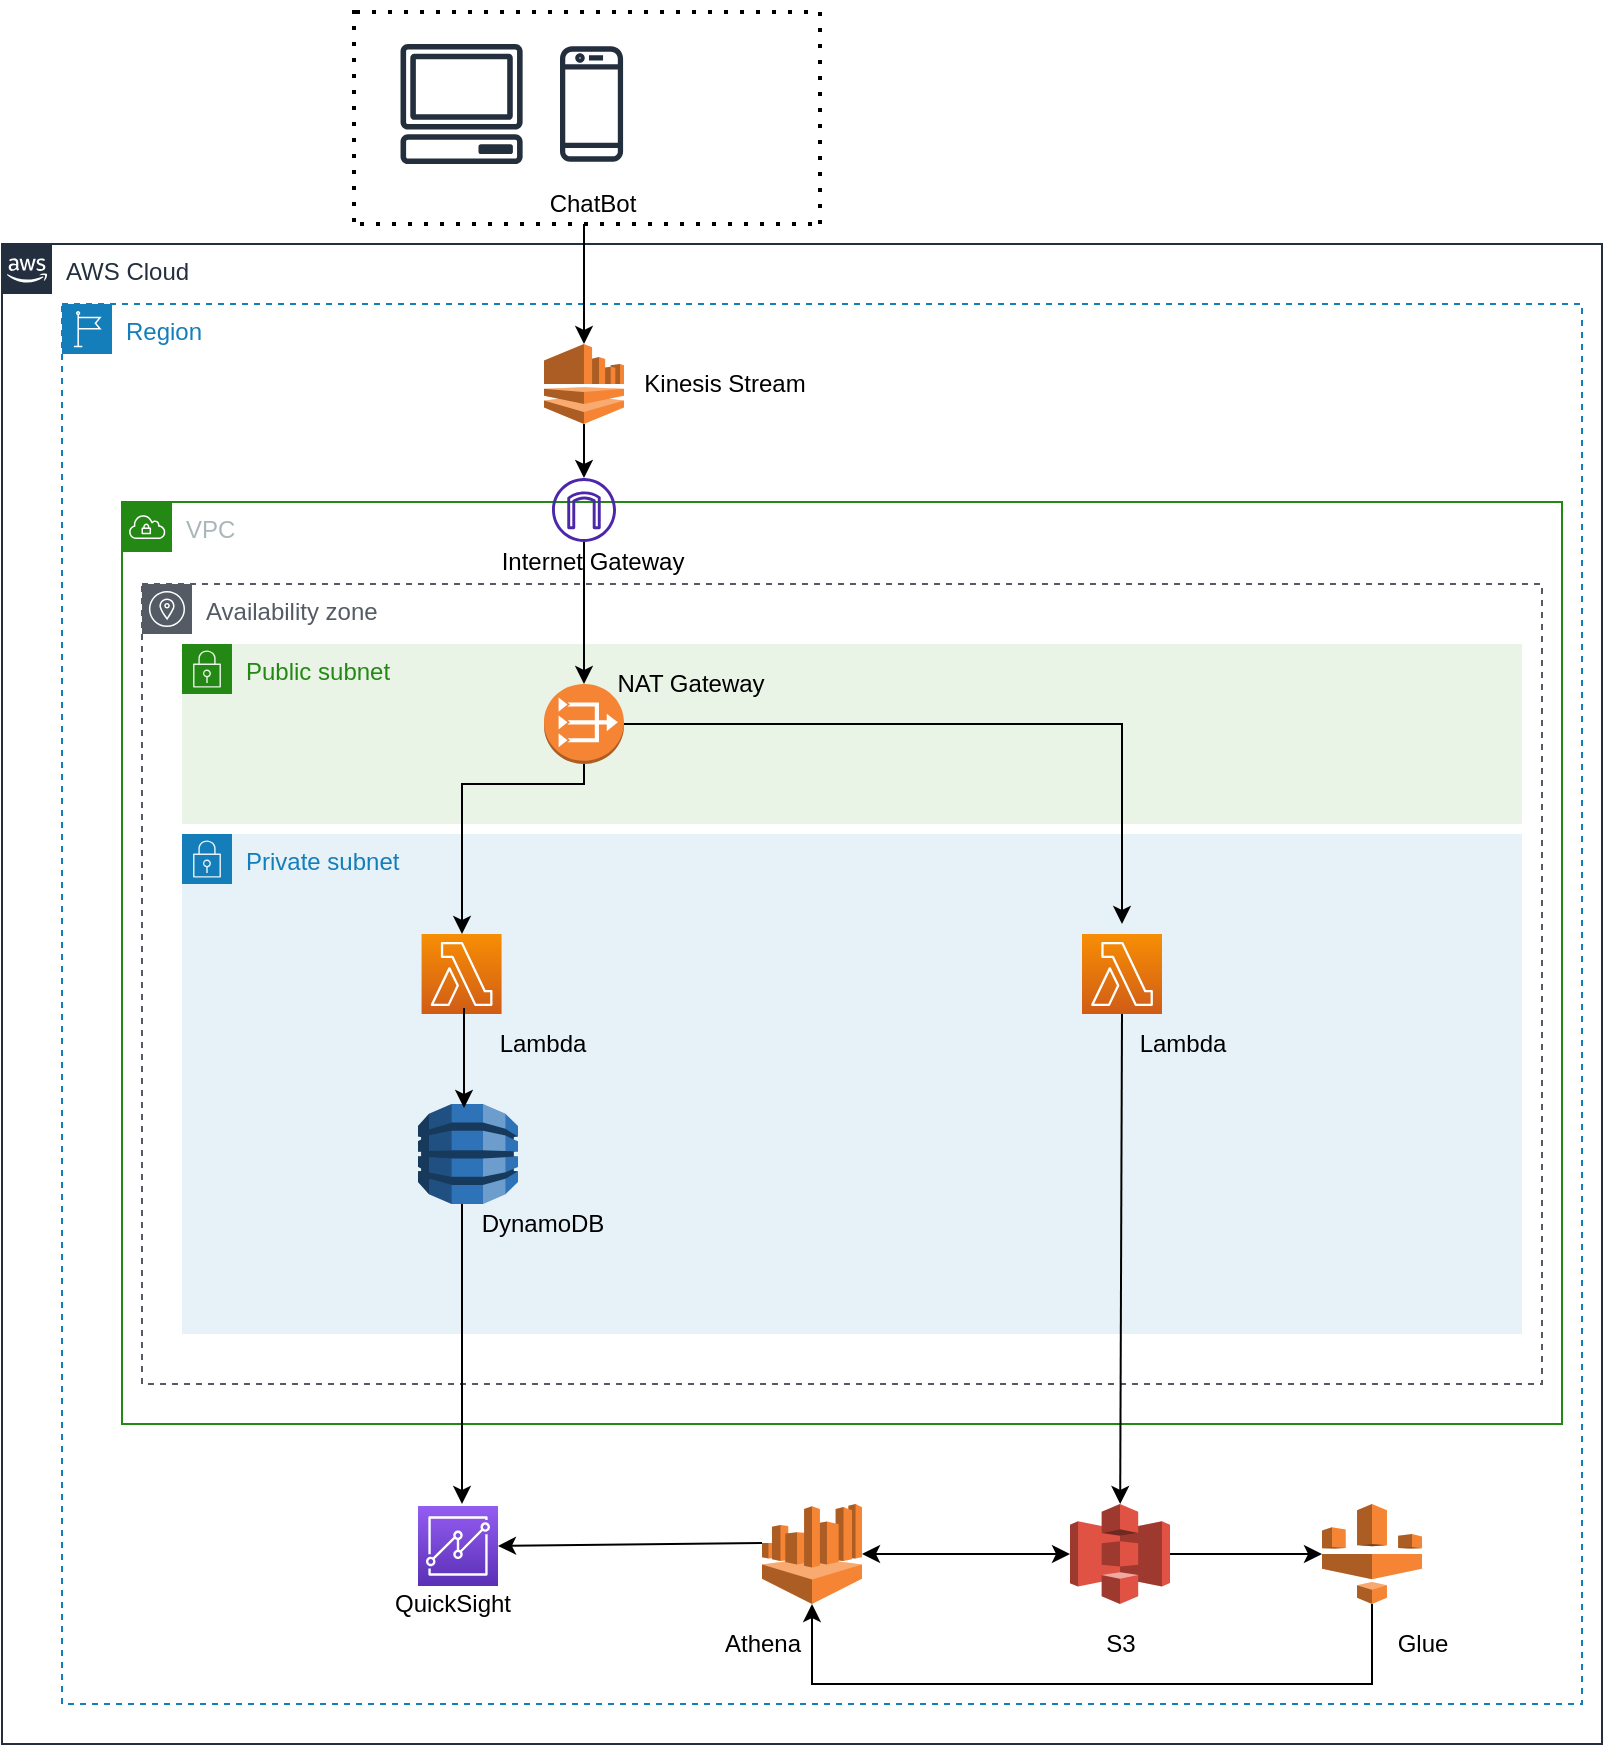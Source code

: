 <mxfile version="16.5.6" type="github">
  <diagram id="_ScNZ4ea-D1z2uvSomad" name="Page-1">
    <mxGraphModel dx="1321" dy="624" grid="1" gridSize="10" guides="1" tooltips="1" connect="1" arrows="1" fold="1" page="1" pageScale="1" pageWidth="850" pageHeight="1100" math="0" shadow="0">
      <root>
        <mxCell id="0" />
        <mxCell id="1" parent="0" />
        <mxCell id="aGgxc69aeWRxEh7QgNna-1" value="AWS Cloud" style="points=[[0,0],[0.25,0],[0.5,0],[0.75,0],[1,0],[1,0.25],[1,0.5],[1,0.75],[1,1],[0.75,1],[0.5,1],[0.25,1],[0,1],[0,0.75],[0,0.5],[0,0.25]];outlineConnect=0;gradientColor=none;html=1;whiteSpace=wrap;fontSize=12;fontStyle=0;container=1;pointerEvents=0;collapsible=0;recursiveResize=0;shape=mxgraph.aws4.group;grIcon=mxgraph.aws4.group_aws_cloud_alt;strokeColor=#232F3E;fillColor=none;verticalAlign=top;align=left;spacingLeft=30;fontColor=#232F3E;dashed=0;" parent="1" vertex="1">
          <mxGeometry x="30" y="130" width="800" height="750" as="geometry" />
        </mxCell>
        <mxCell id="aGgxc69aeWRxEh7QgNna-2" value="Region" style="points=[[0,0],[0.25,0],[0.5,0],[0.75,0],[1,0],[1,0.25],[1,0.5],[1,0.75],[1,1],[0.75,1],[0.5,1],[0.25,1],[0,1],[0,0.75],[0,0.5],[0,0.25]];outlineConnect=0;gradientColor=none;html=1;whiteSpace=wrap;fontSize=12;fontStyle=0;container=1;pointerEvents=0;collapsible=0;recursiveResize=0;shape=mxgraph.aws4.group;grIcon=mxgraph.aws4.group_region;strokeColor=#147EBA;fillColor=none;verticalAlign=top;align=left;spacingLeft=30;fontColor=#147EBA;dashed=1;" parent="1" vertex="1">
          <mxGeometry x="60" y="160" width="760" height="700" as="geometry" />
        </mxCell>
        <mxCell id="aGgxc69aeWRxEh7QgNna-53" value="" style="edgeStyle=orthogonalEdgeStyle;rounded=0;orthogonalLoop=1;jettySize=auto;html=1;" parent="aGgxc69aeWRxEh7QgNna-2" source="aGgxc69aeWRxEh7QgNna-28" target="aGgxc69aeWRxEh7QgNna-18" edge="1">
          <mxGeometry relative="1" as="geometry" />
        </mxCell>
        <mxCell id="aGgxc69aeWRxEh7QgNna-28" value="" style="outlineConnect=0;dashed=0;verticalLabelPosition=bottom;verticalAlign=top;align=center;html=1;shape=mxgraph.aws3.s3;fillColor=#E05243;gradientColor=none;" parent="aGgxc69aeWRxEh7QgNna-2" vertex="1">
          <mxGeometry x="504" y="600" width="50" height="50" as="geometry" />
        </mxCell>
        <mxCell id="aGgxc69aeWRxEh7QgNna-31" value="" style="outlineConnect=0;dashed=0;verticalLabelPosition=bottom;verticalAlign=top;align=center;html=1;shape=mxgraph.aws3.kinesis;fillColor=#F58534;gradientColor=none;" parent="aGgxc69aeWRxEh7QgNna-2" vertex="1">
          <mxGeometry x="241" y="20" width="40" height="40" as="geometry" />
        </mxCell>
        <mxCell id="aGgxc69aeWRxEh7QgNna-49" value="" style="outlineConnect=0;dashed=0;verticalLabelPosition=bottom;verticalAlign=top;align=center;html=1;shape=mxgraph.aws3.athena;fillColor=#F58534;gradientColor=none;" parent="aGgxc69aeWRxEh7QgNna-2" vertex="1">
          <mxGeometry x="350" y="600" width="50" height="50" as="geometry" />
        </mxCell>
        <mxCell id="aGgxc69aeWRxEh7QgNna-18" value="" style="outlineConnect=0;dashed=0;verticalLabelPosition=bottom;verticalAlign=top;align=center;html=1;shape=mxgraph.aws3.glue;fillColor=#F58534;gradientColor=none;" parent="aGgxc69aeWRxEh7QgNna-2" vertex="1">
          <mxGeometry x="630" y="600" width="50" height="50" as="geometry" />
        </mxCell>
        <mxCell id="aGgxc69aeWRxEh7QgNna-54" value="" style="endArrow=classic;html=1;rounded=0;exitX=0.5;exitY=1;exitDx=0;exitDy=0;exitPerimeter=0;entryX=0.5;entryY=1;entryDx=0;entryDy=0;entryPerimeter=0;" parent="aGgxc69aeWRxEh7QgNna-2" source="aGgxc69aeWRxEh7QgNna-18" target="aGgxc69aeWRxEh7QgNna-49" edge="1">
          <mxGeometry width="50" height="50" relative="1" as="geometry">
            <mxPoint x="340" y="640" as="sourcePoint" />
            <mxPoint x="390" y="590" as="targetPoint" />
            <Array as="points">
              <mxPoint x="655" y="690" />
              <mxPoint x="375" y="690" />
            </Array>
          </mxGeometry>
        </mxCell>
        <mxCell id="xHE2OKD-gjHOwolgm67k-8" value="Glue" style="text;html=1;align=center;verticalAlign=middle;resizable=0;points=[];autosize=1;strokeColor=none;fillColor=none;" vertex="1" parent="aGgxc69aeWRxEh7QgNna-2">
          <mxGeometry x="660" y="660" width="40" height="20" as="geometry" />
        </mxCell>
        <mxCell id="xHE2OKD-gjHOwolgm67k-7" value="S3" style="text;html=1;align=center;verticalAlign=middle;resizable=0;points=[];autosize=1;strokeColor=none;fillColor=none;" vertex="1" parent="aGgxc69aeWRxEh7QgNna-2">
          <mxGeometry x="514" y="660" width="30" height="20" as="geometry" />
        </mxCell>
        <mxCell id="xHE2OKD-gjHOwolgm67k-17" value="QuickSight" style="text;html=1;align=center;verticalAlign=middle;resizable=0;points=[];autosize=1;strokeColor=none;fillColor=none;" vertex="1" parent="aGgxc69aeWRxEh7QgNna-2">
          <mxGeometry x="160" y="640" width="70" height="20" as="geometry" />
        </mxCell>
        <mxCell id="xHE2OKD-gjHOwolgm67k-3" value="Kinesis Stream" style="text;html=1;align=center;verticalAlign=middle;resizable=0;points=[];autosize=1;strokeColor=none;fillColor=none;" vertex="1" parent="aGgxc69aeWRxEh7QgNna-2">
          <mxGeometry x="281" y="30" width="100" height="20" as="geometry" />
        </mxCell>
        <mxCell id="aGgxc69aeWRxEh7QgNna-3" value="VPC" style="points=[[0,0],[0.25,0],[0.5,0],[0.75,0],[1,0],[1,0.25],[1,0.5],[1,0.75],[1,1],[0.75,1],[0.5,1],[0.25,1],[0,1],[0,0.75],[0,0.5],[0,0.25]];outlineConnect=0;gradientColor=none;html=1;whiteSpace=wrap;fontSize=12;fontStyle=0;container=1;pointerEvents=0;collapsible=0;recursiveResize=0;shape=mxgraph.aws4.group;grIcon=mxgraph.aws4.group_vpc;strokeColor=#248814;fillColor=none;verticalAlign=top;align=left;spacingLeft=30;fontColor=#AAB7B8;dashed=0;" parent="1" vertex="1">
          <mxGeometry x="90" y="259" width="720" height="461" as="geometry" />
        </mxCell>
        <mxCell id="aGgxc69aeWRxEh7QgNna-30" value="" style="sketch=0;outlineConnect=0;fontColor=#232F3E;gradientColor=none;fillColor=#4D27AA;strokeColor=none;dashed=0;verticalLabelPosition=bottom;verticalAlign=top;align=center;html=1;fontSize=12;fontStyle=0;aspect=fixed;pointerEvents=1;shape=mxgraph.aws4.internet_gateway;" parent="aGgxc69aeWRxEh7QgNna-3" vertex="1">
          <mxGeometry x="215" y="-12" width="32" height="32" as="geometry" />
        </mxCell>
        <mxCell id="xHE2OKD-gjHOwolgm67k-4" value="Internet Gateway" style="text;html=1;align=center;verticalAlign=middle;resizable=0;points=[];autosize=1;strokeColor=none;fillColor=none;" vertex="1" parent="aGgxc69aeWRxEh7QgNna-3">
          <mxGeometry x="179.77" y="20" width="110" height="20" as="geometry" />
        </mxCell>
        <mxCell id="aGgxc69aeWRxEh7QgNna-4" value="Availability zone" style="sketch=0;outlineConnect=0;gradientColor=none;html=1;whiteSpace=wrap;fontSize=12;fontStyle=0;shape=mxgraph.aws4.group;grIcon=mxgraph.aws4.group_availability_zone;strokeColor=#545B64;fillColor=none;verticalAlign=top;align=left;spacingLeft=30;fontColor=#545B64;dashed=1;" parent="1" vertex="1">
          <mxGeometry x="100" y="300" width="700" height="400" as="geometry" />
        </mxCell>
        <mxCell id="aGgxc69aeWRxEh7QgNna-6" value="Public subnet" style="points=[[0,0],[0.25,0],[0.5,0],[0.75,0],[1,0],[1,0.25],[1,0.5],[1,0.75],[1,1],[0.75,1],[0.5,1],[0.25,1],[0,1],[0,0.75],[0,0.5],[0,0.25]];outlineConnect=0;gradientColor=none;html=1;whiteSpace=wrap;fontSize=12;fontStyle=0;container=1;pointerEvents=0;collapsible=0;recursiveResize=0;shape=mxgraph.aws4.group;grIcon=mxgraph.aws4.group_security_group;grStroke=0;strokeColor=#248814;fillColor=#E9F3E6;verticalAlign=top;align=left;spacingLeft=30;fontColor=#248814;dashed=0;" parent="1" vertex="1">
          <mxGeometry x="120" y="330" width="670" height="90" as="geometry" />
        </mxCell>
        <mxCell id="aGgxc69aeWRxEh7QgNna-20" value="" style="outlineConnect=0;dashed=0;verticalLabelPosition=bottom;verticalAlign=top;align=center;html=1;shape=mxgraph.aws3.vpc_nat_gateway;fillColor=#F58534;gradientColor=none;" parent="aGgxc69aeWRxEh7QgNna-6" vertex="1">
          <mxGeometry x="181" y="20" width="40" height="40" as="geometry" />
        </mxCell>
        <mxCell id="xHE2OKD-gjHOwolgm67k-9" value="NAT Gateway" style="text;html=1;align=center;verticalAlign=middle;resizable=0;points=[];autosize=1;strokeColor=none;fillColor=none;" vertex="1" parent="aGgxc69aeWRxEh7QgNna-6">
          <mxGeometry x="209" y="10" width="90" height="20" as="geometry" />
        </mxCell>
        <mxCell id="aGgxc69aeWRxEh7QgNna-8" value="Private subnet" style="points=[[0,0],[0.25,0],[0.5,0],[0.75,0],[1,0],[1,0.25],[1,0.5],[1,0.75],[1,1],[0.75,1],[0.5,1],[0.25,1],[0,1],[0,0.75],[0,0.5],[0,0.25]];outlineConnect=0;gradientColor=none;html=1;whiteSpace=wrap;fontSize=12;fontStyle=0;container=1;pointerEvents=0;collapsible=0;recursiveResize=0;shape=mxgraph.aws4.group;grIcon=mxgraph.aws4.group_security_group;grStroke=0;strokeColor=#147EBA;fillColor=#E6F2F8;verticalAlign=top;align=left;spacingLeft=30;fontColor=#147EBA;dashed=0;" parent="1" vertex="1">
          <mxGeometry x="120" y="425" width="670" height="250" as="geometry" />
        </mxCell>
        <mxCell id="aGgxc69aeWRxEh7QgNna-16" value="" style="sketch=0;points=[[0,0,0],[0.25,0,0],[0.5,0,0],[0.75,0,0],[1,0,0],[0,1,0],[0.25,1,0],[0.5,1,0],[0.75,1,0],[1,1,0],[0,0.25,0],[0,0.5,0],[0,0.75,0],[1,0.25,0],[1,0.5,0],[1,0.75,0]];outlineConnect=0;fontColor=#232F3E;gradientColor=#F78E04;gradientDirection=north;fillColor=#D05C17;strokeColor=#ffffff;dashed=0;verticalLabelPosition=bottom;verticalAlign=top;align=center;html=1;fontSize=12;fontStyle=0;aspect=fixed;shape=mxgraph.aws4.resourceIcon;resIcon=mxgraph.aws4.lambda;" parent="aGgxc69aeWRxEh7QgNna-8" vertex="1">
          <mxGeometry x="450" y="50" width="40" height="40" as="geometry" />
        </mxCell>
        <mxCell id="xHE2OKD-gjHOwolgm67k-12" value="Lambda" style="text;html=1;align=center;verticalAlign=middle;resizable=0;points=[];autosize=1;strokeColor=none;fillColor=none;" vertex="1" parent="aGgxc69aeWRxEh7QgNna-8">
          <mxGeometry x="470" y="95" width="60" height="20" as="geometry" />
        </mxCell>
        <mxCell id="xHE2OKD-gjHOwolgm67k-23" value="Lambda" style="text;html=1;align=center;verticalAlign=middle;resizable=0;points=[];autosize=1;strokeColor=none;fillColor=none;" vertex="1" parent="aGgxc69aeWRxEh7QgNna-8">
          <mxGeometry x="150" y="95" width="60" height="20" as="geometry" />
        </mxCell>
        <mxCell id="xHE2OKD-gjHOwolgm67k-27" value="DynamoDB" style="text;html=1;align=center;verticalAlign=middle;resizable=0;points=[];autosize=1;strokeColor=none;fillColor=none;" vertex="1" parent="aGgxc69aeWRxEh7QgNna-8">
          <mxGeometry x="140" y="185" width="80" height="20" as="geometry" />
        </mxCell>
        <mxCell id="aGgxc69aeWRxEh7QgNna-21" value="" style="sketch=0;outlineConnect=0;fontColor=#232F3E;gradientColor=none;fillColor=#232F3D;strokeColor=none;dashed=0;verticalLabelPosition=bottom;verticalAlign=top;align=center;html=1;fontSize=12;fontStyle=0;aspect=fixed;pointerEvents=1;shape=mxgraph.aws4.mobile_client;" parent="1" vertex="1">
          <mxGeometry x="309" y="30" width="31.54" height="60" as="geometry" />
        </mxCell>
        <mxCell id="aGgxc69aeWRxEh7QgNna-22" value="" style="sketch=0;outlineConnect=0;fontColor=#232F3E;gradientColor=none;fillColor=#232F3D;strokeColor=none;dashed=0;verticalLabelPosition=bottom;verticalAlign=top;align=center;html=1;fontSize=12;fontStyle=0;aspect=fixed;pointerEvents=1;shape=mxgraph.aws4.client;" parent="1" vertex="1">
          <mxGeometry x="229" y="30" width="61.58" height="60" as="geometry" />
        </mxCell>
        <mxCell id="aGgxc69aeWRxEh7QgNna-23" value="" style="shape=image;html=1;verticalAlign=top;verticalLabelPosition=bottom;labelBackgroundColor=#ffffff;imageAspect=0;aspect=fixed;image=https://cdn4.iconfinder.com/data/icons/user-interface-181/32/User-128.png" parent="1" vertex="1">
          <mxGeometry x="359" y="30" width="60" height="60" as="geometry" />
        </mxCell>
        <mxCell id="aGgxc69aeWRxEh7QgNna-24" value="" style="endArrow=none;dashed=1;html=1;dashPattern=1 3;strokeWidth=2;rounded=0;" parent="1" edge="1">
          <mxGeometry width="50" height="50" relative="1" as="geometry">
            <mxPoint x="439" y="120" as="sourcePoint" />
            <mxPoint x="439" y="10" as="targetPoint" />
          </mxGeometry>
        </mxCell>
        <mxCell id="aGgxc69aeWRxEh7QgNna-25" value="" style="endArrow=none;dashed=1;html=1;dashPattern=1 3;strokeWidth=2;rounded=0;" parent="1" edge="1">
          <mxGeometry width="50" height="50" relative="1" as="geometry">
            <mxPoint x="206" y="119" as="sourcePoint" />
            <mxPoint x="206" y="9" as="targetPoint" />
          </mxGeometry>
        </mxCell>
        <mxCell id="aGgxc69aeWRxEh7QgNna-26" value="" style="endArrow=none;dashed=1;html=1;dashPattern=1 3;strokeWidth=2;rounded=0;" parent="1" edge="1">
          <mxGeometry width="50" height="50" relative="1" as="geometry">
            <mxPoint x="209" y="120" as="sourcePoint" />
            <mxPoint x="439" y="120" as="targetPoint" />
          </mxGeometry>
        </mxCell>
        <mxCell id="aGgxc69aeWRxEh7QgNna-27" value="" style="endArrow=none;dashed=1;html=1;dashPattern=1 3;strokeWidth=2;rounded=0;" parent="1" edge="1">
          <mxGeometry width="50" height="50" relative="1" as="geometry">
            <mxPoint x="207" y="14" as="sourcePoint" />
            <mxPoint x="437" y="14" as="targetPoint" />
          </mxGeometry>
        </mxCell>
        <mxCell id="aGgxc69aeWRxEh7QgNna-37" value="" style="edgeStyle=orthogonalEdgeStyle;rounded=0;orthogonalLoop=1;jettySize=auto;html=1;" parent="1" source="aGgxc69aeWRxEh7QgNna-31" target="aGgxc69aeWRxEh7QgNna-30" edge="1">
          <mxGeometry relative="1" as="geometry">
            <mxPoint x="402" y="200" as="targetPoint" />
          </mxGeometry>
        </mxCell>
        <mxCell id="aGgxc69aeWRxEh7QgNna-38" value="" style="endArrow=classic;html=1;rounded=0;" parent="1" target="aGgxc69aeWRxEh7QgNna-31" edge="1">
          <mxGeometry width="50" height="50" relative="1" as="geometry">
            <mxPoint x="321" y="120" as="sourcePoint" />
            <mxPoint x="321" y="180" as="targetPoint" />
          </mxGeometry>
        </mxCell>
        <mxCell id="aGgxc69aeWRxEh7QgNna-39" value="" style="edgeStyle=orthogonalEdgeStyle;rounded=0;orthogonalLoop=1;jettySize=auto;html=1;" parent="1" source="aGgxc69aeWRxEh7QgNna-30" target="aGgxc69aeWRxEh7QgNna-20" edge="1">
          <mxGeometry relative="1" as="geometry" />
        </mxCell>
        <mxCell id="aGgxc69aeWRxEh7QgNna-45" value="" style="edgeStyle=segmentEdgeStyle;endArrow=classic;html=1;rounded=0;exitX=0.5;exitY=1;exitDx=0;exitDy=0;exitPerimeter=0;entryX=0.5;entryY=0;entryDx=0;entryDy=0;entryPerimeter=0;" parent="1" source="aGgxc69aeWRxEh7QgNna-20" edge="1">
          <mxGeometry width="50" height="50" relative="1" as="geometry">
            <mxPoint x="400" y="520" as="sourcePoint" />
            <mxPoint x="260.0" y="475" as="targetPoint" />
            <Array as="points">
              <mxPoint x="321" y="400" />
              <mxPoint x="260" y="400" />
            </Array>
          </mxGeometry>
        </mxCell>
        <mxCell id="aGgxc69aeWRxEh7QgNna-46" value="" style="edgeStyle=segmentEdgeStyle;endArrow=classic;html=1;rounded=0;exitX=1;exitY=0.5;exitDx=0;exitDy=0;exitPerimeter=0;" parent="1" source="aGgxc69aeWRxEh7QgNna-20" edge="1">
          <mxGeometry width="50" height="50" relative="1" as="geometry">
            <mxPoint x="400" y="520" as="sourcePoint" />
            <mxPoint x="590" y="470" as="targetPoint" />
            <Array as="points">
              <mxPoint x="590" y="370" />
              <mxPoint x="590" y="470" />
            </Array>
          </mxGeometry>
        </mxCell>
        <mxCell id="aGgxc69aeWRxEh7QgNna-52" value="" style="endArrow=classic;html=1;rounded=0;exitX=0.5;exitY=1;exitDx=0;exitDy=0;exitPerimeter=0;" parent="1" source="aGgxc69aeWRxEh7QgNna-16" target="aGgxc69aeWRxEh7QgNna-28" edge="1">
          <mxGeometry width="50" height="50" relative="1" as="geometry">
            <mxPoint x="400" y="690" as="sourcePoint" />
            <mxPoint x="450" y="640" as="targetPoint" />
          </mxGeometry>
        </mxCell>
        <mxCell id="xHE2OKD-gjHOwolgm67k-2" value="ChatBot" style="text;html=1;align=center;verticalAlign=middle;resizable=0;points=[];autosize=1;strokeColor=none;fillColor=none;" vertex="1" parent="1">
          <mxGeometry x="294.77" y="100" width="60" height="20" as="geometry" />
        </mxCell>
        <mxCell id="xHE2OKD-gjHOwolgm67k-6" value="Athena" style="text;html=1;align=center;verticalAlign=middle;resizable=0;points=[];autosize=1;strokeColor=none;fillColor=none;" vertex="1" parent="1">
          <mxGeometry x="385" y="820" width="50" height="20" as="geometry" />
        </mxCell>
        <mxCell id="xHE2OKD-gjHOwolgm67k-15" value="" style="sketch=0;points=[[0,0,0],[0.25,0,0],[0.5,0,0],[0.75,0,0],[1,0,0],[0,1,0],[0.25,1,0],[0.5,1,0],[0.75,1,0],[1,1,0],[0,0.25,0],[0,0.5,0],[0,0.75,0],[1,0.25,0],[1,0.5,0],[1,0.75,0]];outlineConnect=0;fontColor=#232F3E;gradientColor=#945DF2;gradientDirection=north;fillColor=#5A30B5;strokeColor=#ffffff;dashed=0;verticalLabelPosition=bottom;verticalAlign=top;align=center;html=1;fontSize=12;fontStyle=0;aspect=fixed;shape=mxgraph.aws4.resourceIcon;resIcon=mxgraph.aws4.quicksight;" vertex="1" parent="1">
          <mxGeometry x="238" y="761" width="40" height="40" as="geometry" />
        </mxCell>
        <mxCell id="xHE2OKD-gjHOwolgm67k-19" value="" style="endArrow=classic;startArrow=classic;html=1;rounded=0;entryX=0;entryY=0.5;entryDx=0;entryDy=0;entryPerimeter=0;" edge="1" parent="1">
          <mxGeometry width="50" height="50" relative="1" as="geometry">
            <mxPoint x="460" y="785" as="sourcePoint" />
            <mxPoint x="564" y="785" as="targetPoint" />
          </mxGeometry>
        </mxCell>
        <mxCell id="xHE2OKD-gjHOwolgm67k-20" value="" style="endArrow=classic;html=1;rounded=0;entryX=1;entryY=0.5;entryDx=0;entryDy=0;entryPerimeter=0;exitX=0;exitY=0.39;exitDx=0;exitDy=0;exitPerimeter=0;" edge="1" parent="1" source="aGgxc69aeWRxEh7QgNna-49" target="xHE2OKD-gjHOwolgm67k-15">
          <mxGeometry width="50" height="50" relative="1" as="geometry">
            <mxPoint x="400" y="680" as="sourcePoint" />
            <mxPoint x="450" y="630" as="targetPoint" />
          </mxGeometry>
        </mxCell>
        <mxCell id="xHE2OKD-gjHOwolgm67k-22" value="" style="endArrow=none;html=1;rounded=0;exitX=0.5;exitY=0.975;exitDx=0;exitDy=0;exitPerimeter=0;entryX=0.5;entryY=0;entryDx=0;entryDy=0;entryPerimeter=0;" edge="1" parent="1" target="xHE2OKD-gjHOwolgm67k-21">
          <mxGeometry width="50" height="50" relative="1" as="geometry">
            <mxPoint x="258" y="514" as="sourcePoint" />
            <mxPoint x="258" y="761" as="targetPoint" />
          </mxGeometry>
        </mxCell>
        <mxCell id="xHE2OKD-gjHOwolgm67k-21" value="" style="sketch=0;points=[[0,0,0],[0.25,0,0],[0.5,0,0],[0.75,0,0],[1,0,0],[0,1,0],[0.25,1,0],[0.5,1,0],[0.75,1,0],[1,1,0],[0,0.25,0],[0,0.5,0],[0,0.75,0],[1,0.25,0],[1,0.5,0],[1,0.75,0]];outlineConnect=0;fontColor=#232F3E;gradientColor=#F78E04;gradientDirection=north;fillColor=#D05C17;strokeColor=#ffffff;dashed=0;verticalLabelPosition=bottom;verticalAlign=top;align=center;html=1;fontSize=12;fontStyle=0;aspect=fixed;shape=mxgraph.aws4.resourceIcon;resIcon=mxgraph.aws4.lambda;" vertex="1" parent="1">
          <mxGeometry x="239.79" y="475" width="40" height="40" as="geometry" />
        </mxCell>
        <mxCell id="xHE2OKD-gjHOwolgm67k-24" value="" style="outlineConnect=0;dashed=0;verticalLabelPosition=bottom;verticalAlign=top;align=center;html=1;shape=mxgraph.aws3.dynamo_db;fillColor=#2E73B8;gradientColor=none;" vertex="1" parent="1">
          <mxGeometry x="238" y="560" width="50" height="50" as="geometry" />
        </mxCell>
        <mxCell id="xHE2OKD-gjHOwolgm67k-25" value="" style="endArrow=classic;html=1;rounded=0;entryX=0.5;entryY=0;entryDx=0;entryDy=0;entryPerimeter=0;" edge="1" parent="1">
          <mxGeometry width="50" height="50" relative="1" as="geometry">
            <mxPoint x="261" y="512" as="sourcePoint" />
            <mxPoint x="261" y="562" as="targetPoint" />
          </mxGeometry>
        </mxCell>
        <mxCell id="xHE2OKD-gjHOwolgm67k-26" value="" style="endArrow=classic;html=1;rounded=0;" edge="1" parent="1">
          <mxGeometry width="50" height="50" relative="1" as="geometry">
            <mxPoint x="260" y="610" as="sourcePoint" />
            <mxPoint x="260" y="760" as="targetPoint" />
            <Array as="points">
              <mxPoint x="260" y="670" />
            </Array>
          </mxGeometry>
        </mxCell>
      </root>
    </mxGraphModel>
  </diagram>
</mxfile>
